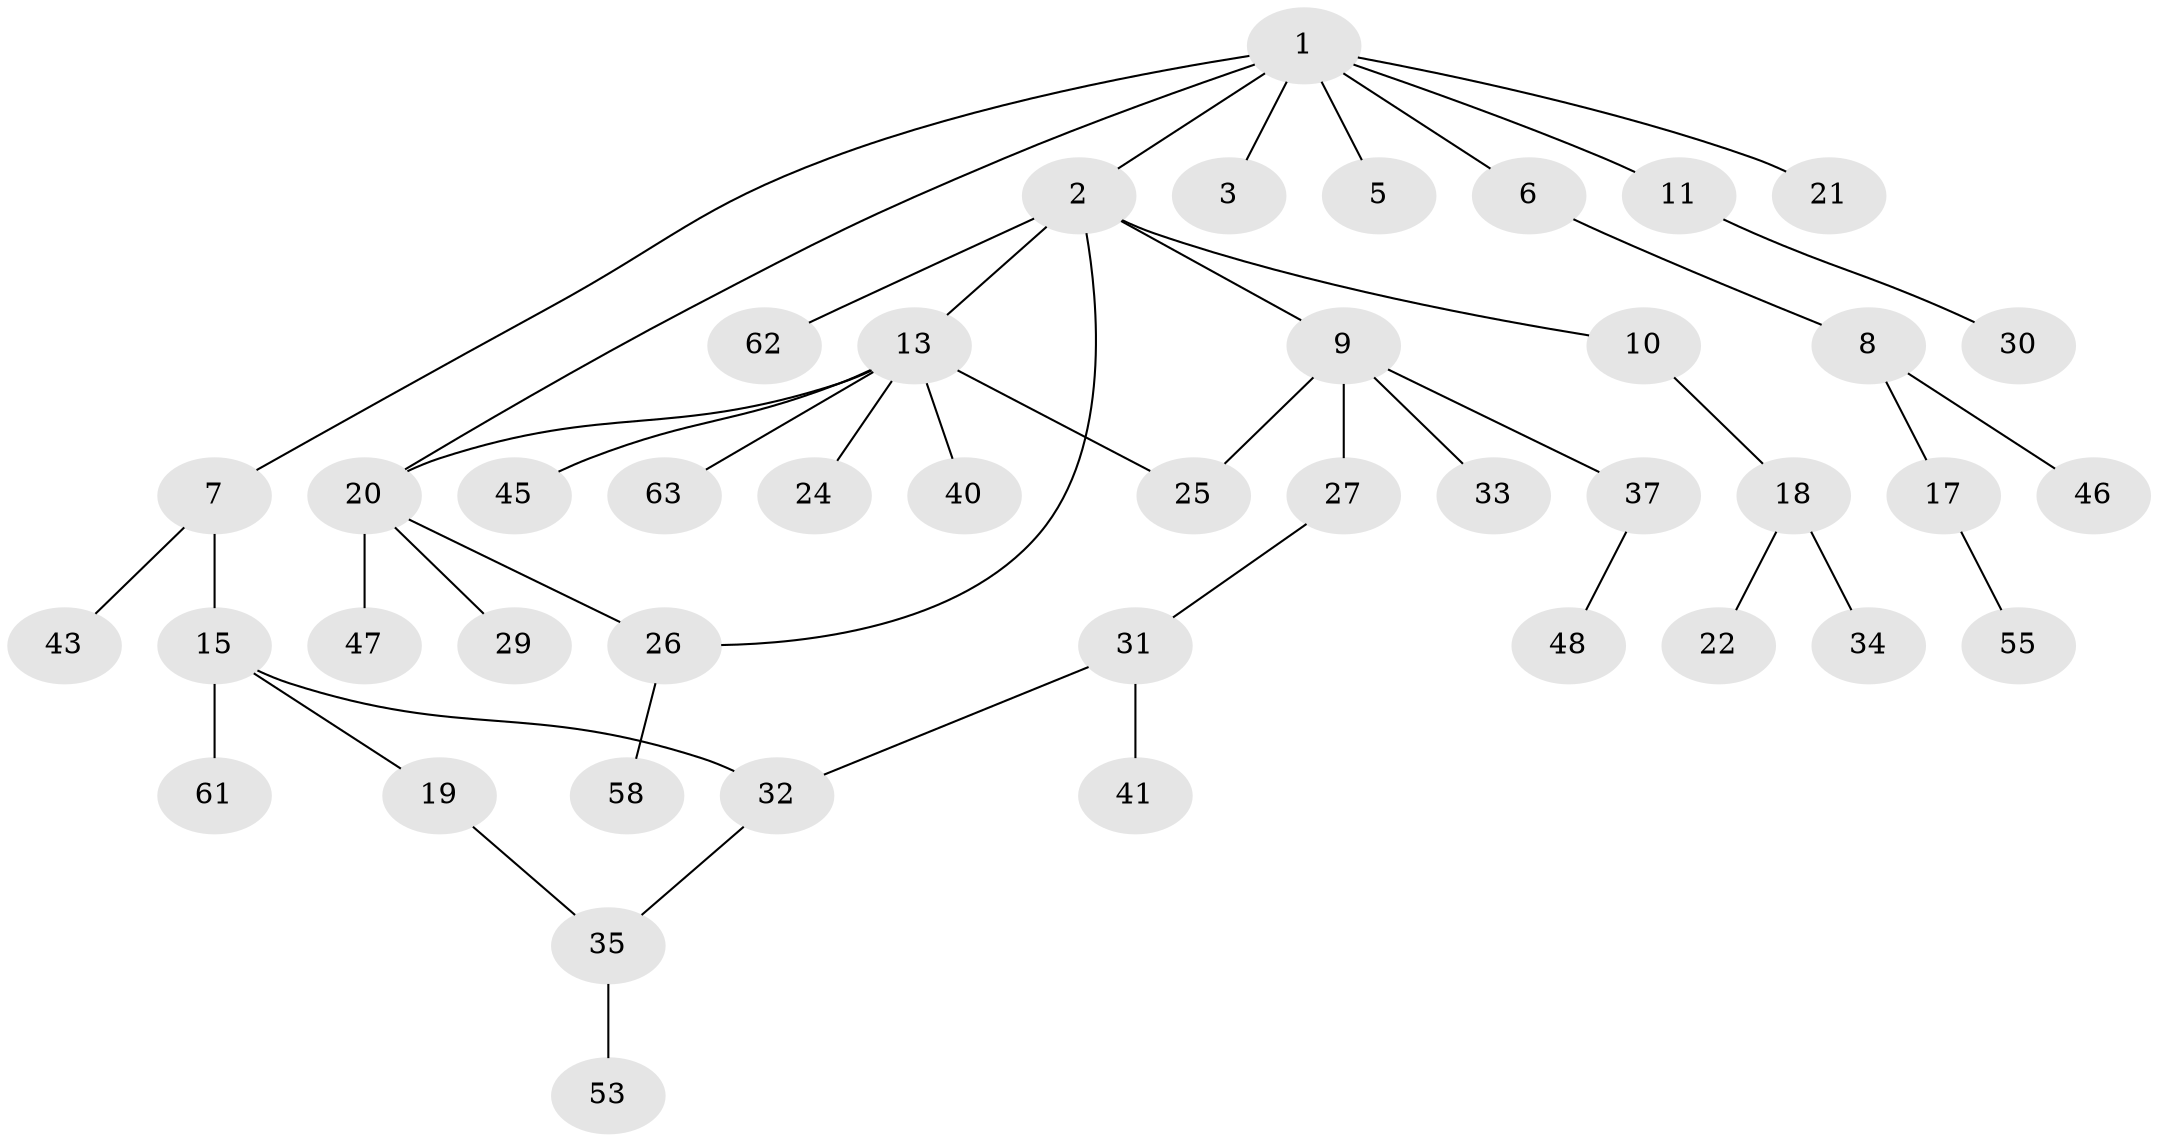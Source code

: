 // original degree distribution, {8: 0.015873015873015872, 3: 0.06349206349206349, 2: 0.23809523809523808, 5: 0.07936507936507936, 1: 0.49206349206349204, 4: 0.1111111111111111}
// Generated by graph-tools (version 1.1) at 2025/10/02/27/25 16:10:51]
// undirected, 43 vertices, 47 edges
graph export_dot {
graph [start="1"]
  node [color=gray90,style=filled];
  1 [super="+52"];
  2 [super="+4"];
  3 [super="+42"];
  5;
  6;
  7 [super="+12"];
  8 [super="+57"];
  9 [super="+14"];
  10 [super="+28"];
  11;
  13 [super="+16"];
  15 [super="+38"];
  17;
  18 [super="+51"];
  19 [super="+54"];
  20;
  21;
  22 [super="+23"];
  24;
  25;
  26 [super="+36"];
  27;
  29;
  30 [super="+59"];
  31 [super="+49"];
  32 [super="+56"];
  33 [super="+39"];
  34;
  35 [super="+44"];
  37;
  40;
  41 [super="+60"];
  43;
  45;
  46;
  47 [super="+50"];
  48;
  53;
  55;
  58;
  61;
  62;
  63;
  1 -- 2;
  1 -- 3;
  1 -- 5;
  1 -- 6;
  1 -- 7;
  1 -- 11;
  1 -- 21;
  1 -- 20;
  2 -- 10;
  2 -- 9;
  2 -- 26;
  2 -- 13;
  2 -- 62;
  6 -- 8;
  7 -- 15;
  7 -- 43;
  8 -- 17;
  8 -- 46;
  9 -- 33;
  9 -- 37;
  9 -- 25;
  9 -- 27;
  10 -- 18;
  11 -- 30;
  13 -- 25;
  13 -- 40;
  13 -- 63;
  13 -- 24;
  13 -- 45;
  13 -- 20;
  15 -- 19;
  15 -- 61;
  15 -- 32;
  17 -- 55;
  18 -- 22;
  18 -- 34;
  19 -- 35;
  20 -- 29;
  20 -- 47;
  20 -- 26;
  26 -- 58;
  27 -- 31;
  31 -- 32;
  31 -- 41;
  32 -- 35;
  35 -- 53;
  37 -- 48;
}
